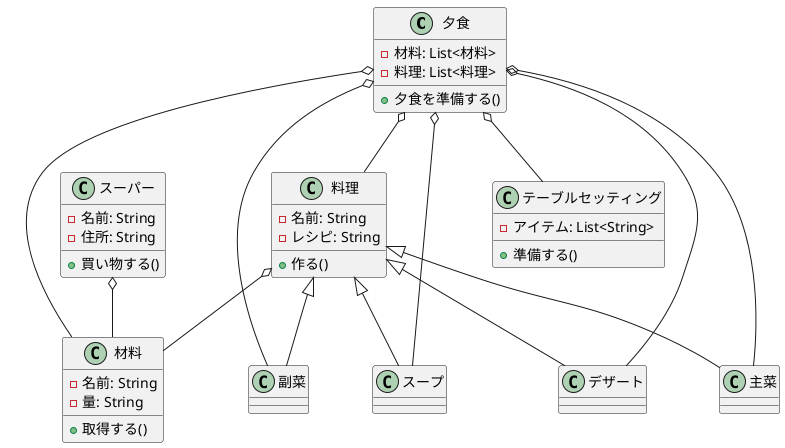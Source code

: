 @startuml 夕食を作る依存関係図
class 夕食 {
  -材料: List<材料>
  -料理: List<料理>
  +夕食を準備する()
}

class 材料 {
  -名前: String
  -量: String
  +取得する()
}

class 料理 {
  -名前: String
  -レシピ: String
  +作る()
}

class 主菜 extends 料理 {
}

class 副菜 extends 料理 {
}

class スープ extends 料理 {
}

class デザート extends 料理 {
}

class スーパー {
  -名前: String
  -住所: String
  +買い物する()
}

class テーブルセッティング {
  -アイテム: List<String>
  +準備する()
}

夕食 o-- 材料
夕食 o-- 主菜
夕食 o-- 副菜
夕食 o-- スープ
夕食 o-- デザート
夕食 o-- 料理
夕食 o-- テーブルセッティング
スーパー o-- 材料
料理 o-- 材料

@enduml